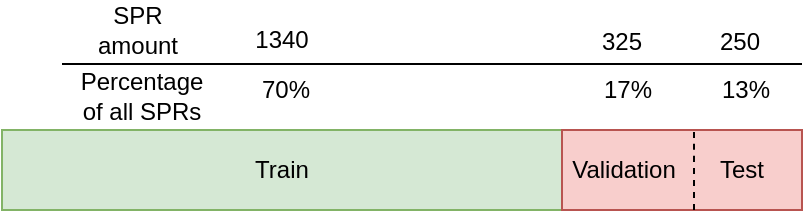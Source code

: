 <mxfile version="14.9.3" type="google"><diagram id="aDG2oz7bwco6CqKbjFsV" name="Page-1"><mxGraphModel dx="474" dy="288" grid="1" gridSize="10" guides="1" tooltips="1" connect="1" arrows="1" fold="1" page="1" pageScale="1" pageWidth="850" pageHeight="1100" math="0" shadow="0"><root><mxCell id="0"/><mxCell id="1" parent="0"/><mxCell id="Ycrkm-DjtYWwKuyq3vPg-1" value="&lt;font style=&quot;font-size: 12px&quot;&gt;Train&lt;/font&gt;" style="rounded=0;whiteSpace=wrap;html=1;fillColor=#d5e8d4;strokeColor=#82b366;" parent="1" vertex="1"><mxGeometry y="120" width="280" height="40" as="geometry"/></mxCell><mxCell id="Ycrkm-DjtYWwKuyq3vPg-2" value="" style="rounded=0;whiteSpace=wrap;html=1;fillColor=#f8cecc;strokeColor=#b85450;" parent="1" vertex="1"><mxGeometry x="280" y="120" width="120" height="40" as="geometry"/></mxCell><mxCell id="Ycrkm-DjtYWwKuyq3vPg-3" value="" style="endArrow=none;dashed=1;html=1;entryX=0.55;entryY=0.005;entryDx=0;entryDy=0;entryPerimeter=0;" parent="1" target="Ycrkm-DjtYWwKuyq3vPg-2" edge="1"><mxGeometry width="50" height="50" relative="1" as="geometry"><mxPoint x="346" y="160" as="sourcePoint"/><mxPoint x="300" y="70" as="targetPoint"/><Array as="points"><mxPoint x="346" y="130"/></Array></mxGeometry></mxCell><mxCell id="Ycrkm-DjtYWwKuyq3vPg-4" value="&lt;font style=&quot;font-size: 12px&quot;&gt;Validation&lt;/font&gt;" style="text;html=1;strokeColor=none;fillColor=none;align=center;verticalAlign=middle;whiteSpace=wrap;rounded=0;" parent="1" vertex="1"><mxGeometry x="291" y="135" width="40" height="10" as="geometry"/></mxCell><mxCell id="Ycrkm-DjtYWwKuyq3vPg-5" value="&lt;font style=&quot;font-size: 12px&quot;&gt;Test&lt;/font&gt;" style="text;html=1;strokeColor=none;fillColor=none;align=center;verticalAlign=middle;whiteSpace=wrap;rounded=0;" parent="1" vertex="1"><mxGeometry x="350" y="132.5" width="40" height="15" as="geometry"/></mxCell><mxCell id="Ycrkm-DjtYWwKuyq3vPg-6" value="&lt;font style=&quot;font-size: 12px&quot;&gt;SPR amount&lt;/font&gt;" style="text;html=1;strokeColor=none;fillColor=none;align=center;verticalAlign=middle;whiteSpace=wrap;rounded=0;" parent="1" vertex="1"><mxGeometry x="43" y="64" width="50" height="12.5" as="geometry"/></mxCell><mxCell id="Ycrkm-DjtYWwKuyq3vPg-7" value="&lt;font style=&quot;font-size: 12px&quot;&gt;1340&lt;/font&gt;" style="text;html=1;strokeColor=none;fillColor=none;align=center;verticalAlign=middle;whiteSpace=wrap;rounded=0;" parent="1" vertex="1"><mxGeometry x="120" y="69.5" width="40" height="10" as="geometry"/></mxCell><mxCell id="Ycrkm-DjtYWwKuyq3vPg-8" value="&lt;font style=&quot;font-size: 12px&quot;&gt;325&lt;/font&gt;" style="text;html=1;strokeColor=none;fillColor=none;align=center;verticalAlign=middle;whiteSpace=wrap;rounded=0;" parent="1" vertex="1"><mxGeometry x="290" y="70.5" width="40" height="10" as="geometry"/></mxCell><mxCell id="Ycrkm-DjtYWwKuyq3vPg-9" value="&lt;font style=&quot;font-size: 12px&quot;&gt;250&lt;/font&gt;" style="text;html=1;strokeColor=none;fillColor=none;align=center;verticalAlign=middle;whiteSpace=wrap;rounded=0;" parent="1" vertex="1"><mxGeometry x="349" y="70.5" width="40" height="10" as="geometry"/></mxCell><mxCell id="Ycrkm-DjtYWwKuyq3vPg-12" value="&lt;font style=&quot;font-size: 12px&quot;&gt;Percentage of all SPRs&lt;/font&gt;" style="text;html=1;strokeColor=none;fillColor=none;align=center;verticalAlign=middle;whiteSpace=wrap;rounded=0;" parent="1" vertex="1"><mxGeometry x="50" y="98" width="40" height="10" as="geometry"/></mxCell><mxCell id="Ycrkm-DjtYWwKuyq3vPg-14" value="&lt;font style=&quot;font-size: 12px&quot;&gt;70%&lt;/font&gt;" style="text;html=1;strokeColor=none;fillColor=none;align=center;verticalAlign=middle;whiteSpace=wrap;rounded=0;" parent="1" vertex="1"><mxGeometry x="122" y="95" width="40" height="10" as="geometry"/></mxCell><mxCell id="Ycrkm-DjtYWwKuyq3vPg-16" value="&lt;font style=&quot;font-size: 12px&quot;&gt;17%&lt;/font&gt;" style="text;html=1;strokeColor=none;fillColor=none;align=center;verticalAlign=middle;whiteSpace=wrap;rounded=0;" parent="1" vertex="1"><mxGeometry x="293" y="95" width="40" height="10" as="geometry"/></mxCell><mxCell id="Ycrkm-DjtYWwKuyq3vPg-17" value="&lt;font style=&quot;font-size: 12px&quot;&gt;13%&lt;/font&gt;" style="text;html=1;strokeColor=none;fillColor=none;align=center;verticalAlign=middle;whiteSpace=wrap;rounded=0;" parent="1" vertex="1"><mxGeometry x="352" y="95" width="40" height="10" as="geometry"/></mxCell><mxCell id="m904YzgMGiC9nsdj43es-1" value="" style="endArrow=none;html=1;" edge="1" parent="1"><mxGeometry width="50" height="50" relative="1" as="geometry"><mxPoint x="30" y="87" as="sourcePoint"/><mxPoint x="400" y="87" as="targetPoint"/></mxGeometry></mxCell></root></mxGraphModel></diagram></mxfile>